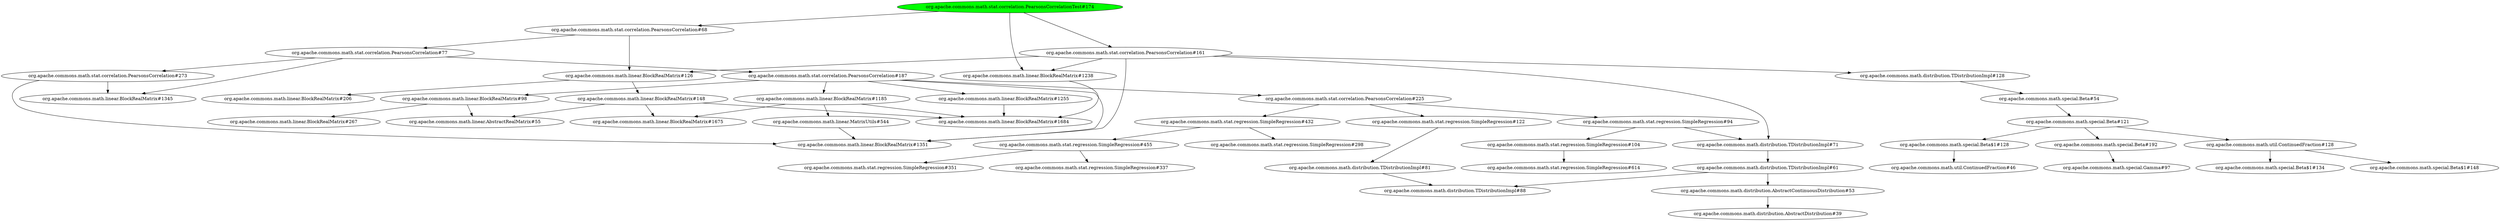 digraph "cg/org.apache.commons.math.stat.correlation.PearsonsCorrelationTest#174"
{
	"org.apache.commons.math.stat.correlation.PearsonsCorrelationTest#174" [style=filled,fillcolor=green];
	"org.apache.commons.math.stat.correlation.PearsonsCorrelationTest#174" -> "org.apache.commons.math.stat.correlation.PearsonsCorrelation#68";
	"org.apache.commons.math.stat.correlation.PearsonsCorrelation#68" -> "org.apache.commons.math.linear.BlockRealMatrix#126";
	"org.apache.commons.math.linear.BlockRealMatrix#126" -> "org.apache.commons.math.linear.BlockRealMatrix#206";
	"org.apache.commons.math.linear.BlockRealMatrix#126" -> "org.apache.commons.math.linear.BlockRealMatrix#148";
	"org.apache.commons.math.linear.BlockRealMatrix#148" -> "org.apache.commons.math.linear.AbstractRealMatrix#55";
	"org.apache.commons.math.linear.BlockRealMatrix#148" -> "org.apache.commons.math.linear.BlockRealMatrix#1675";
	"org.apache.commons.math.linear.BlockRealMatrix#148" -> "org.apache.commons.math.linear.BlockRealMatrix#1684";
	"org.apache.commons.math.stat.correlation.PearsonsCorrelation#68" -> "org.apache.commons.math.stat.correlation.PearsonsCorrelation#77";
	"org.apache.commons.math.stat.correlation.PearsonsCorrelation#77" -> "org.apache.commons.math.stat.correlation.PearsonsCorrelation#273";
	"org.apache.commons.math.stat.correlation.PearsonsCorrelation#273" -> "org.apache.commons.math.linear.BlockRealMatrix#1345";
	"org.apache.commons.math.stat.correlation.PearsonsCorrelation#273" -> "org.apache.commons.math.linear.BlockRealMatrix#1351";
	"org.apache.commons.math.stat.correlation.PearsonsCorrelation#77" -> "org.apache.commons.math.linear.BlockRealMatrix#1345";
	"org.apache.commons.math.stat.correlation.PearsonsCorrelation#77" -> "org.apache.commons.math.stat.correlation.PearsonsCorrelation#187";
	"org.apache.commons.math.stat.correlation.PearsonsCorrelation#187" -> "org.apache.commons.math.linear.BlockRealMatrix#1351";
	"org.apache.commons.math.stat.correlation.PearsonsCorrelation#187" -> "org.apache.commons.math.linear.BlockRealMatrix#98";
	"org.apache.commons.math.linear.BlockRealMatrix#98" -> "org.apache.commons.math.linear.AbstractRealMatrix#55";
	"org.apache.commons.math.linear.BlockRealMatrix#98" -> "org.apache.commons.math.linear.BlockRealMatrix#267";
	"org.apache.commons.math.stat.correlation.PearsonsCorrelation#187" -> "org.apache.commons.math.linear.BlockRealMatrix#1255";
	"org.apache.commons.math.linear.BlockRealMatrix#1255" -> "org.apache.commons.math.linear.BlockRealMatrix#1684";
	"org.apache.commons.math.stat.correlation.PearsonsCorrelation#187" -> "org.apache.commons.math.linear.BlockRealMatrix#1185";
	"org.apache.commons.math.linear.BlockRealMatrix#1185" -> "org.apache.commons.math.linear.MatrixUtils#544";
	"org.apache.commons.math.linear.MatrixUtils#544" -> "org.apache.commons.math.linear.BlockRealMatrix#1351";
	"org.apache.commons.math.linear.BlockRealMatrix#1185" -> "org.apache.commons.math.linear.BlockRealMatrix#1684";
	"org.apache.commons.math.linear.BlockRealMatrix#1185" -> "org.apache.commons.math.linear.BlockRealMatrix#1675";
	"org.apache.commons.math.stat.correlation.PearsonsCorrelation#187" -> "org.apache.commons.math.stat.correlation.PearsonsCorrelation#225";
	"org.apache.commons.math.stat.correlation.PearsonsCorrelation#225" -> "org.apache.commons.math.stat.regression.SimpleRegression#94";
	"org.apache.commons.math.stat.regression.SimpleRegression#94" -> "org.apache.commons.math.distribution.TDistributionImpl#71";
	"org.apache.commons.math.distribution.TDistributionImpl#71" -> "org.apache.commons.math.distribution.TDistributionImpl#61";
	"org.apache.commons.math.distribution.TDistributionImpl#61" -> "org.apache.commons.math.distribution.AbstractContinuousDistribution#53";
	"org.apache.commons.math.distribution.AbstractContinuousDistribution#53" -> "org.apache.commons.math.distribution.AbstractDistribution#39";
	"org.apache.commons.math.distribution.TDistributionImpl#61" -> "org.apache.commons.math.distribution.TDistributionImpl#88";
	"org.apache.commons.math.stat.regression.SimpleRegression#94" -> "org.apache.commons.math.stat.regression.SimpleRegression#104";
	"org.apache.commons.math.stat.regression.SimpleRegression#104" -> "org.apache.commons.math.stat.regression.SimpleRegression#614";
	"org.apache.commons.math.stat.correlation.PearsonsCorrelation#225" -> "org.apache.commons.math.stat.regression.SimpleRegression#122";
	"org.apache.commons.math.stat.regression.SimpleRegression#122" -> "org.apache.commons.math.distribution.TDistributionImpl#81";
	"org.apache.commons.math.distribution.TDistributionImpl#81" -> "org.apache.commons.math.distribution.TDistributionImpl#88";
	"org.apache.commons.math.stat.correlation.PearsonsCorrelation#225" -> "org.apache.commons.math.stat.regression.SimpleRegression#432";
	"org.apache.commons.math.stat.regression.SimpleRegression#432" -> "org.apache.commons.math.stat.regression.SimpleRegression#298";
	"org.apache.commons.math.stat.regression.SimpleRegression#432" -> "org.apache.commons.math.stat.regression.SimpleRegression#455";
	"org.apache.commons.math.stat.regression.SimpleRegression#455" -> "org.apache.commons.math.stat.regression.SimpleRegression#351";
	"org.apache.commons.math.stat.regression.SimpleRegression#455" -> "org.apache.commons.math.stat.regression.SimpleRegression#337";
	"org.apache.commons.math.stat.correlation.PearsonsCorrelationTest#174" -> "org.apache.commons.math.stat.correlation.PearsonsCorrelation#161";
	"org.apache.commons.math.stat.correlation.PearsonsCorrelation#161" -> "org.apache.commons.math.distribution.TDistributionImpl#71";
	"org.apache.commons.math.stat.correlation.PearsonsCorrelation#161" -> "org.apache.commons.math.linear.BlockRealMatrix#1351";
	"org.apache.commons.math.stat.correlation.PearsonsCorrelation#161" -> "org.apache.commons.math.linear.BlockRealMatrix#1238";
	"org.apache.commons.math.linear.BlockRealMatrix#1238" -> "org.apache.commons.math.linear.BlockRealMatrix#1684";
	"org.apache.commons.math.stat.correlation.PearsonsCorrelation#161" -> "org.apache.commons.math.distribution.TDistributionImpl#128";
	"org.apache.commons.math.distribution.TDistributionImpl#128" -> "org.apache.commons.math.special.Beta#54";
	"org.apache.commons.math.special.Beta#54" -> "org.apache.commons.math.special.Beta#121";
	"org.apache.commons.math.special.Beta#121" -> "org.apache.commons.math.special.Beta$1#128";
	"org.apache.commons.math.special.Beta$1#128" -> "org.apache.commons.math.util.ContinuedFraction#46";
	"org.apache.commons.math.special.Beta#121" -> "org.apache.commons.math.special.Beta#192";
	"org.apache.commons.math.special.Beta#192" -> "org.apache.commons.math.special.Gamma#97";
	"org.apache.commons.math.special.Beta#121" -> "org.apache.commons.math.util.ContinuedFraction#128";
	"org.apache.commons.math.util.ContinuedFraction#128" -> "org.apache.commons.math.special.Beta$1#148";
	"org.apache.commons.math.util.ContinuedFraction#128" -> "org.apache.commons.math.special.Beta$1#134";
	"org.apache.commons.math.stat.correlation.PearsonsCorrelation#161" -> "org.apache.commons.math.linear.BlockRealMatrix#126";
	"org.apache.commons.math.stat.correlation.PearsonsCorrelationTest#174" -> "org.apache.commons.math.linear.BlockRealMatrix#1238";
}

